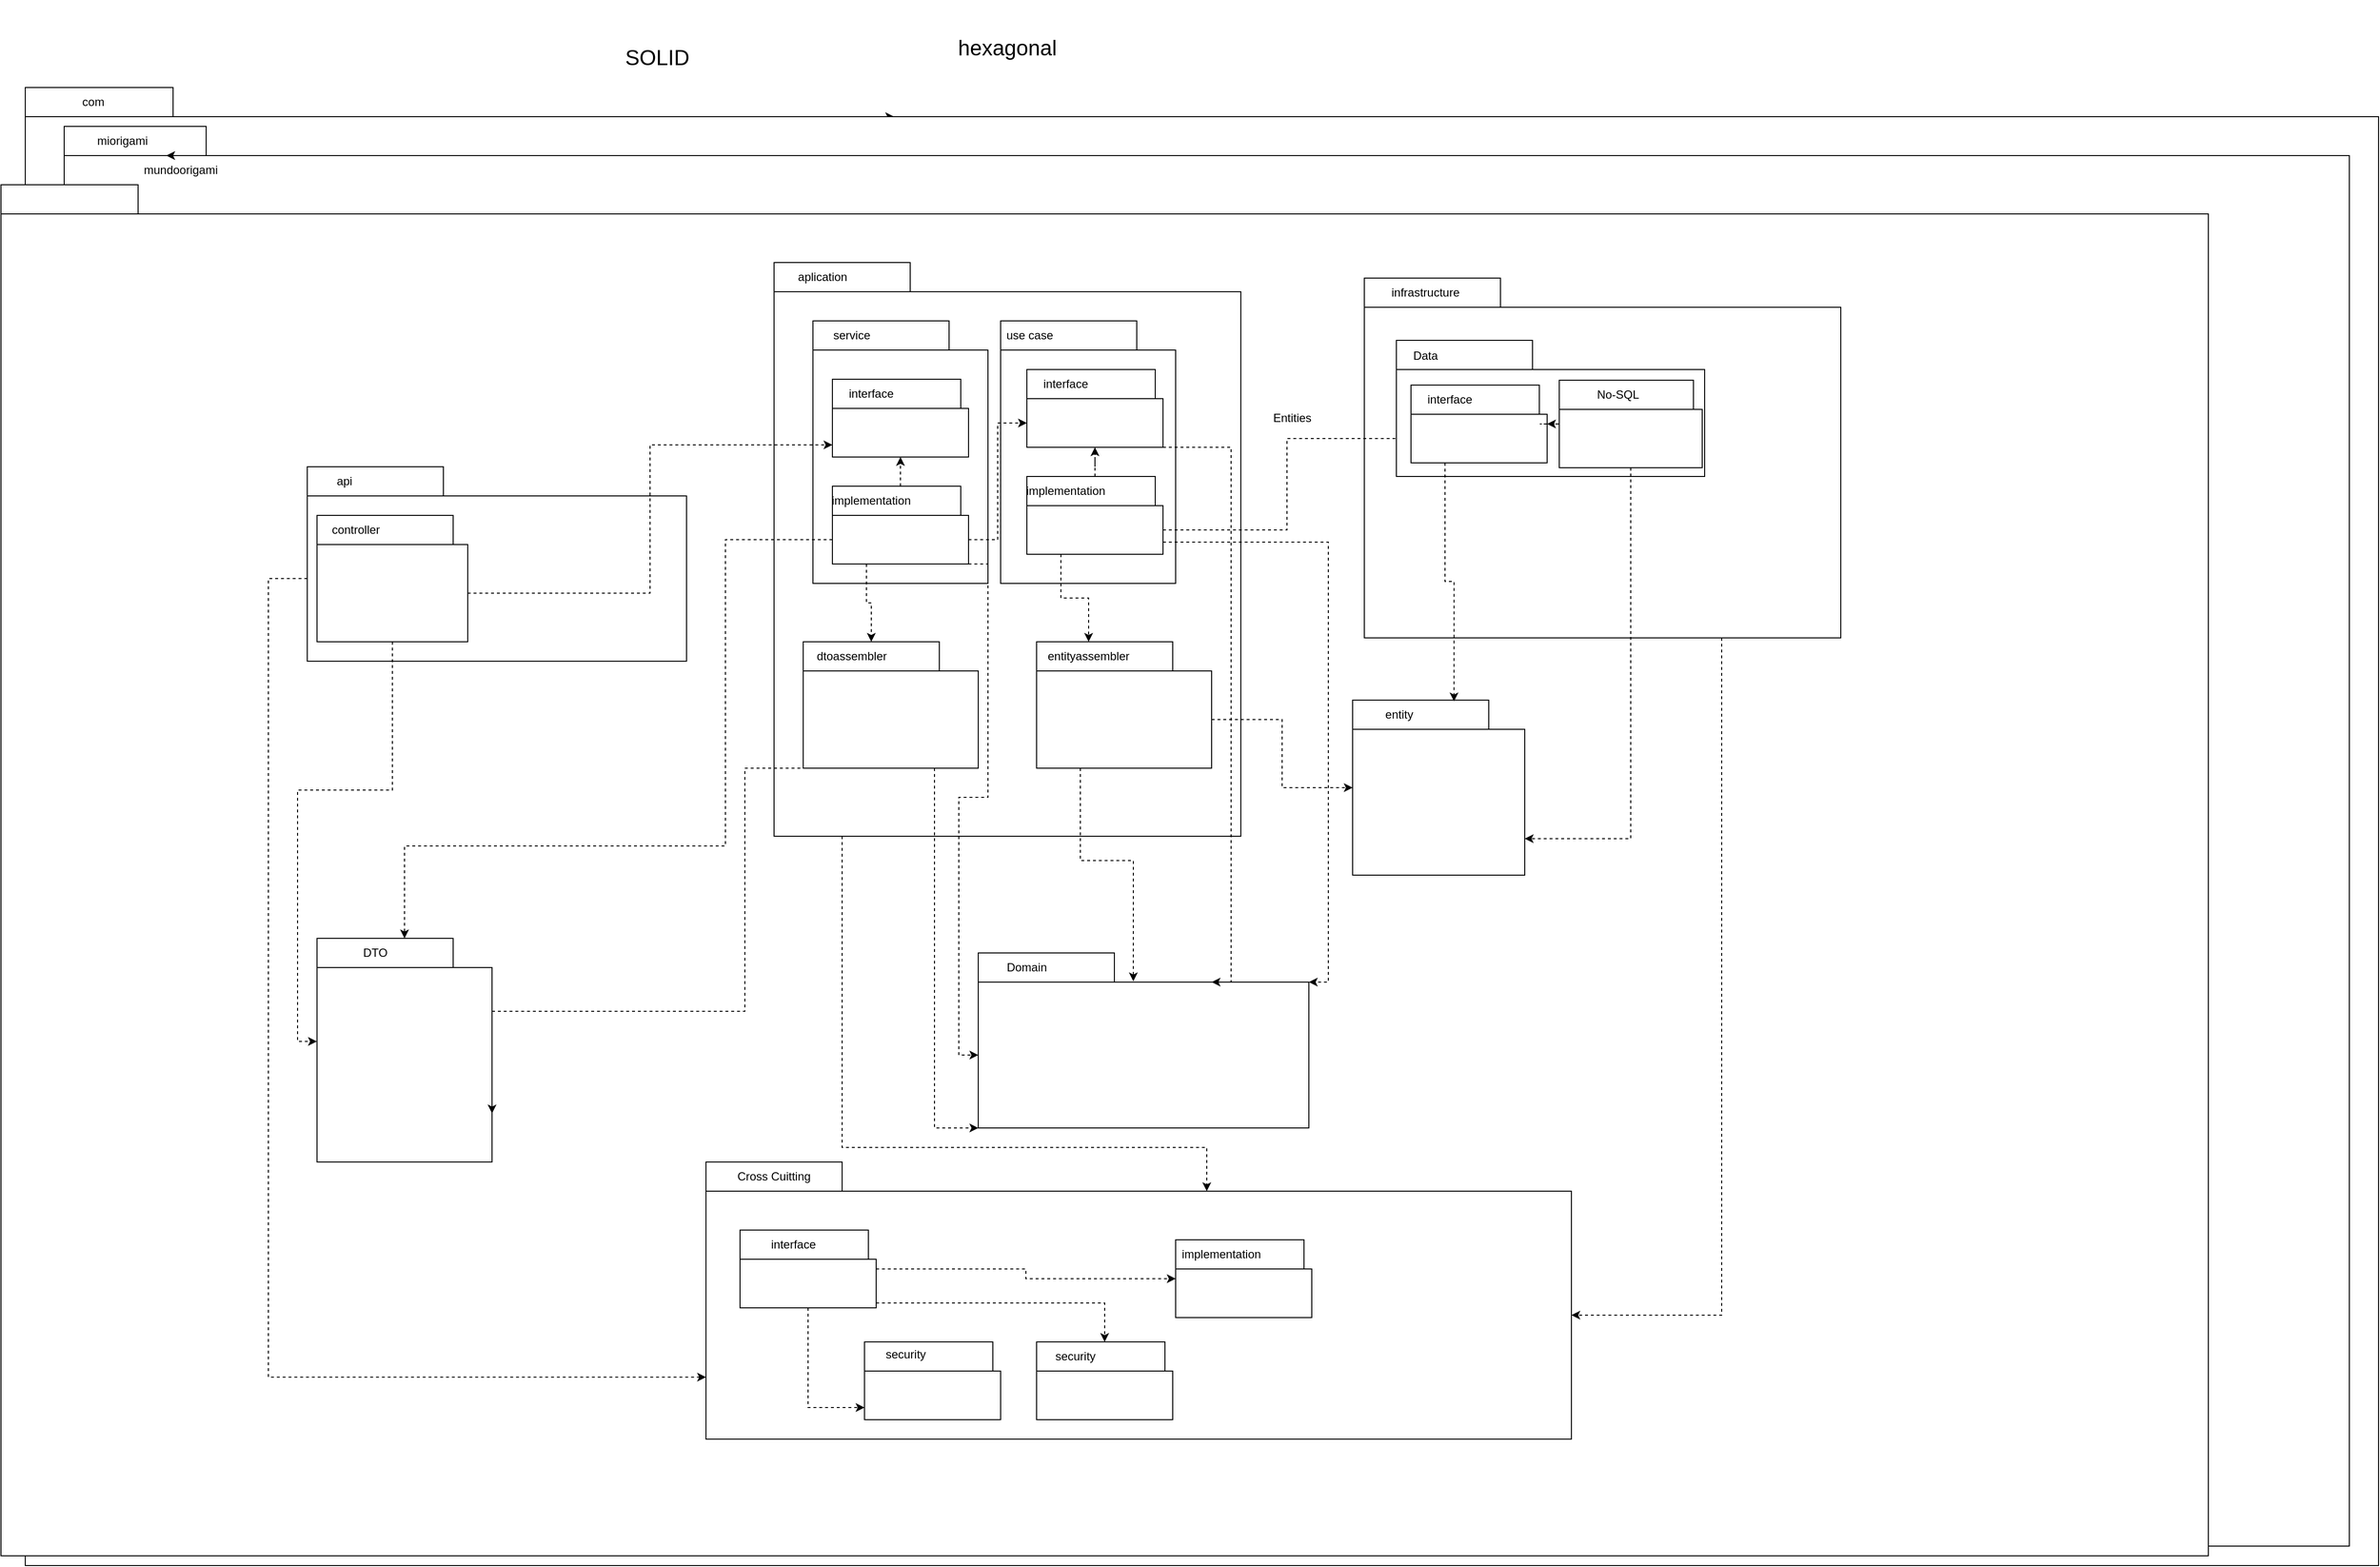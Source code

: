 <mxfile version="20.4.1" type="github" pages="2">
  <diagram id="njSuFOlGxyn5PJmG5m-q" name="diagrama de paquetes Back end">
    <mxGraphModel dx="2747" dy="2445" grid="1" gridSize="10" guides="1" tooltips="1" connect="1" arrows="1" fold="1" page="1" pageScale="1" pageWidth="827" pageHeight="1169" math="0" shadow="0">
      <root>
        <mxCell id="0" />
        <mxCell id="1" parent="0" />
        <mxCell id="4pJF7ue7lpUlPbhgmUZr-3" style="edgeStyle=orthogonalEdgeStyle;rounded=0;orthogonalLoop=1;jettySize=auto;html=1;dashed=1;" parent="1" edge="1">
          <mxGeometry relative="1" as="geometry">
            <mxPoint x="-226.5" y="-290" as="sourcePoint" />
            <mxPoint x="-146.5" y="-290" as="targetPoint" />
          </mxGeometry>
        </mxCell>
        <mxCell id="4pJF7ue7lpUlPbhgmUZr-6" value="Text" style="text;html=1;strokeColor=none;fillColor=none;align=center;verticalAlign=middle;whiteSpace=wrap;rounded=0;" parent="1" vertex="1">
          <mxGeometry x="160" y="120" width="60" height="30" as="geometry" />
        </mxCell>
        <mxCell id="4pJF7ue7lpUlPbhgmUZr-11" value="Mundo Origami" style="text;html=1;strokeColor=none;fillColor=none;align=center;verticalAlign=middle;whiteSpace=wrap;rounded=0;" parent="1" vertex="1">
          <mxGeometry x="-430" y="10" width="60" height="30" as="geometry" />
        </mxCell>
        <mxCell id="4pJF7ue7lpUlPbhgmUZr-12" style="edgeStyle=orthogonalEdgeStyle;rounded=0;orthogonalLoop=1;jettySize=auto;html=1;dashed=1;exitX=0;exitY=0;exitDx=390;exitDy=115;exitPerimeter=0;entryX=0;entryY=0;entryDx=0;entryDy=115;entryPerimeter=0;" parent="1" edge="1">
          <mxGeometry relative="1" as="geometry">
            <mxPoint x="243.5" y="-275" as="sourcePoint" />
            <mxPoint x="303.5" y="-275" as="targetPoint" />
          </mxGeometry>
        </mxCell>
        <mxCell id="FZhuZUUJ5nNlcM6EinAX-2" value="" style="shape=folder;fontStyle=1;spacingTop=10;tabWidth=130;tabHeight=30;tabPosition=left;html=1;" parent="1" vertex="1">
          <mxGeometry x="-1040" y="-320" width="2420" height="1520" as="geometry" />
        </mxCell>
        <mxCell id="FZhuZUUJ5nNlcM6EinAX-3" value="" style="shape=folder;fontStyle=1;spacingTop=10;tabWidth=130;tabHeight=30;tabPosition=left;html=1;" parent="1" vertex="1">
          <mxGeometry x="-1000" y="-280" width="2350" height="1460" as="geometry" />
        </mxCell>
        <mxCell id="FZhuZUUJ5nNlcM6EinAX-20" value="" style="shape=folder;fontStyle=1;spacingTop=10;tabWidth=130;tabHeight=30;tabPosition=left;html=1;" parent="1" vertex="1">
          <mxGeometry x="-1065" y="-220" width="2270" height="1410" as="geometry" />
        </mxCell>
        <mxCell id="FZhuZUUJ5nNlcM6EinAX-21" value="com" style="text;html=1;strokeColor=none;fillColor=none;align=center;verticalAlign=middle;whiteSpace=wrap;rounded=0;" parent="1" vertex="1">
          <mxGeometry x="-1000" y="-320" width="60" height="30" as="geometry" />
        </mxCell>
        <mxCell id="FZhuZUUJ5nNlcM6EinAX-22" value="miorigami" style="text;html=1;strokeColor=none;fillColor=none;align=center;verticalAlign=middle;whiteSpace=wrap;rounded=0;" parent="1" vertex="1">
          <mxGeometry x="-970" y="-280" width="60" height="30" as="geometry" />
        </mxCell>
        <mxCell id="FZhuZUUJ5nNlcM6EinAX-23" value="mundoorigami" style="text;html=1;strokeColor=none;fillColor=none;align=center;verticalAlign=middle;whiteSpace=wrap;rounded=0;" parent="1" vertex="1">
          <mxGeometry x="-910" y="-250" width="60" height="30" as="geometry" />
        </mxCell>
        <mxCell id="z9Zerx-GnGTbIm3gAlhE-6" style="edgeStyle=orthogonalEdgeStyle;rounded=0;orthogonalLoop=1;jettySize=auto;html=1;exitX=0;exitY=0;exitDx=0;exitDy=115;exitPerimeter=0;entryX=0;entryY=0;entryDx=0;entryDy=221.25;entryPerimeter=0;dashed=1;" parent="1" source="FZhuZUUJ5nNlcM6EinAX-28" target="B2iAS1njUcuaEuBR_V0X-24" edge="1">
          <mxGeometry relative="1" as="geometry">
            <Array as="points">
              <mxPoint x="-790" y="185" />
              <mxPoint x="-790" y="1006" />
            </Array>
          </mxGeometry>
        </mxCell>
        <mxCell id="FZhuZUUJ5nNlcM6EinAX-28" value="" style="shape=folder;fontStyle=1;spacingTop=10;tabWidth=140;tabHeight=30;tabPosition=left;html=1;" parent="1" vertex="1">
          <mxGeometry x="-750" y="70" width="390" height="200" as="geometry" />
        </mxCell>
        <mxCell id="FZhuZUUJ5nNlcM6EinAX-29" value="api&amp;nbsp;" style="text;html=1;strokeColor=none;fillColor=none;align=center;verticalAlign=middle;whiteSpace=wrap;rounded=0;" parent="1" vertex="1">
          <mxGeometry x="-740" y="70" width="60" height="30" as="geometry" />
        </mxCell>
        <mxCell id="FZhuZUUJ5nNlcM6EinAX-30" value="" style="shape=folder;fontStyle=1;spacingTop=10;tabWidth=140;tabHeight=30;tabPosition=left;html=1;" parent="1" vertex="1">
          <mxGeometry x="-270" y="-140" width="480" height="590" as="geometry" />
        </mxCell>
        <mxCell id="z9Zerx-GnGTbIm3gAlhE-9" style="edgeStyle=orthogonalEdgeStyle;rounded=0;orthogonalLoop=1;jettySize=auto;html=1;exitX=0.75;exitY=1;exitDx=0;exitDy=0;exitPerimeter=0;entryX=0;entryY=0;entryDx=890;entryDy=157.5;entryPerimeter=0;dashed=1;" parent="1" source="FZhuZUUJ5nNlcM6EinAX-31" target="B2iAS1njUcuaEuBR_V0X-24" edge="1">
          <mxGeometry relative="1" as="geometry" />
        </mxCell>
        <mxCell id="FZhuZUUJ5nNlcM6EinAX-31" value="" style="shape=folder;fontStyle=1;spacingTop=10;tabWidth=140;tabHeight=30;tabPosition=left;html=1;" parent="1" vertex="1">
          <mxGeometry x="337" y="-124" width="490" height="370" as="geometry" />
        </mxCell>
        <mxCell id="FZhuZUUJ5nNlcM6EinAX-33" value="aplication" style="text;html=1;strokeColor=none;fillColor=none;align=center;verticalAlign=middle;whiteSpace=wrap;rounded=0;" parent="1" vertex="1">
          <mxGeometry x="-250" y="-140" width="60" height="30" as="geometry" />
        </mxCell>
        <mxCell id="Q-lflpS56EtilcvzjH1G-3" style="edgeStyle=orthogonalEdgeStyle;rounded=0;orthogonalLoop=1;jettySize=auto;html=1;exitX=0.5;exitY=1;exitDx=0;exitDy=0;exitPerimeter=0;entryX=-0.001;entryY=0.461;entryDx=0;entryDy=0;entryPerimeter=0;dashed=1;" parent="1" source="B2iAS1njUcuaEuBR_V0X-3" target="B2iAS1njUcuaEuBR_V0X-8" edge="1">
          <mxGeometry relative="1" as="geometry" />
        </mxCell>
        <mxCell id="B2iAS1njUcuaEuBR_V0X-3" value="" style="shape=folder;fontStyle=1;spacingTop=10;tabWidth=140;tabHeight=30;tabPosition=left;html=1;" parent="1" vertex="1">
          <mxGeometry x="-740" y="120" width="155" height="130" as="geometry" />
        </mxCell>
        <mxCell id="B2iAS1njUcuaEuBR_V0X-8" value="" style="shape=folder;fontStyle=1;spacingTop=10;tabWidth=140;tabHeight=30;tabPosition=left;html=1;" parent="1" vertex="1">
          <mxGeometry x="-740" y="555" width="180" height="230" as="geometry" />
        </mxCell>
        <mxCell id="B2iAS1njUcuaEuBR_V0X-9" value="DTO" style="text;html=1;strokeColor=none;fillColor=none;align=center;verticalAlign=middle;whiteSpace=wrap;rounded=0;" parent="1" vertex="1">
          <mxGeometry x="-710" y="555" width="60" height="30" as="geometry" />
        </mxCell>
        <mxCell id="B2iAS1njUcuaEuBR_V0X-10" value="" style="shape=folder;fontStyle=1;spacingTop=10;tabWidth=140;tabHeight=30;tabPosition=left;html=1;" parent="1" vertex="1">
          <mxGeometry x="-60" y="570" width="340" height="180" as="geometry" />
        </mxCell>
        <mxCell id="B2iAS1njUcuaEuBR_V0X-11" value="Domain" style="text;html=1;strokeColor=none;fillColor=none;align=center;verticalAlign=middle;whiteSpace=wrap;rounded=0;" parent="1" vertex="1">
          <mxGeometry x="-40" y="570" width="60" height="30" as="geometry" />
        </mxCell>
        <mxCell id="B2iAS1njUcuaEuBR_V0X-14" value="infrastructure" style="text;html=1;strokeColor=none;fillColor=none;align=center;verticalAlign=middle;whiteSpace=wrap;rounded=0;" parent="1" vertex="1">
          <mxGeometry x="370" y="-124" width="60" height="30" as="geometry" />
        </mxCell>
        <mxCell id="B2iAS1njUcuaEuBR_V0X-17" value="" style="shape=folder;fontStyle=1;spacingTop=10;tabWidth=140;tabHeight=30;tabPosition=left;html=1;" parent="1" vertex="1">
          <mxGeometry x="-230" y="-80" width="180" height="270" as="geometry" />
        </mxCell>
        <mxCell id="B2iAS1njUcuaEuBR_V0X-18" value="" style="shape=folder;fontStyle=1;spacingTop=10;tabWidth=140;tabHeight=30;tabPosition=left;html=1;" parent="1" vertex="1">
          <mxGeometry x="-210" y="-20" width="140" height="80" as="geometry" />
        </mxCell>
        <mxCell id="Q-lflpS56EtilcvzjH1G-7" style="edgeStyle=orthogonalEdgeStyle;rounded=0;orthogonalLoop=1;jettySize=auto;html=1;exitX=0;exitY=0;exitDx=0;exitDy=55;exitPerimeter=0;dashed=1;" parent="1" source="B2iAS1njUcuaEuBR_V0X-19" target="B2iAS1njUcuaEuBR_V0X-8" edge="1">
          <mxGeometry relative="1" as="geometry">
            <Array as="points">
              <mxPoint x="-320" y="145" />
              <mxPoint x="-320" y="460" />
              <mxPoint x="-650" y="460" />
            </Array>
          </mxGeometry>
        </mxCell>
        <mxCell id="Q-lflpS56EtilcvzjH1G-11" style="edgeStyle=orthogonalEdgeStyle;rounded=0;orthogonalLoop=1;jettySize=auto;html=1;exitX=0.25;exitY=1;exitDx=0;exitDy=0;exitPerimeter=0;entryX=0.75;entryY=0;entryDx=0;entryDy=0;dashed=1;" parent="1" source="B2iAS1njUcuaEuBR_V0X-19" target="B2iAS1njUcuaEuBR_V0X-58" edge="1">
          <mxGeometry relative="1" as="geometry" />
        </mxCell>
        <mxCell id="Q-lflpS56EtilcvzjH1G-21" style="edgeStyle=orthogonalEdgeStyle;rounded=0;orthogonalLoop=1;jettySize=auto;html=1;exitX=0;exitY=0;exitDx=140;exitDy=80;exitPerimeter=0;entryX=0;entryY=0;entryDx=0;entryDy=105;entryPerimeter=0;dashed=1;" parent="1" source="B2iAS1njUcuaEuBR_V0X-19" target="B2iAS1njUcuaEuBR_V0X-10" edge="1">
          <mxGeometry relative="1" as="geometry">
            <Array as="points">
              <mxPoint x="-50" y="170" />
              <mxPoint x="-50" y="410" />
              <mxPoint x="-80" y="410" />
              <mxPoint x="-80" y="675" />
            </Array>
          </mxGeometry>
        </mxCell>
        <mxCell id="B2iAS1njUcuaEuBR_V0X-19" value="" style="shape=folder;fontStyle=1;spacingTop=10;tabWidth=140;tabHeight=30;tabPosition=left;html=1;" parent="1" vertex="1">
          <mxGeometry x="-210" y="90" width="140" height="80" as="geometry" />
        </mxCell>
        <mxCell id="B2iAS1njUcuaEuBR_V0X-20" value="interface" style="text;html=1;strokeColor=none;fillColor=none;align=center;verticalAlign=middle;whiteSpace=wrap;rounded=0;" parent="1" vertex="1">
          <mxGeometry x="-200" y="-20" width="60" height="30" as="geometry" />
        </mxCell>
        <mxCell id="B2iAS1njUcuaEuBR_V0X-21" value="service" style="text;html=1;strokeColor=none;fillColor=none;align=center;verticalAlign=middle;whiteSpace=wrap;rounded=0;" parent="1" vertex="1">
          <mxGeometry x="-220" y="-80" width="60" height="30" as="geometry" />
        </mxCell>
        <mxCell id="Q-lflpS56EtilcvzjH1G-18" style="edgeStyle=orthogonalEdgeStyle;rounded=0;orthogonalLoop=1;jettySize=auto;html=1;exitX=1;exitY=0;exitDx=0;exitDy=0;entryX=0.5;entryY=1;entryDx=0;entryDy=0;entryPerimeter=0;dashed=1;" parent="1" source="B2iAS1njUcuaEuBR_V0X-22" target="B2iAS1njUcuaEuBR_V0X-18" edge="1">
          <mxGeometry relative="1" as="geometry" />
        </mxCell>
        <mxCell id="B2iAS1njUcuaEuBR_V0X-22" value="implementation" style="text;html=1;strokeColor=none;fillColor=none;align=center;verticalAlign=middle;whiteSpace=wrap;rounded=0;" parent="1" vertex="1">
          <mxGeometry x="-200" y="90" width="60" height="30" as="geometry" />
        </mxCell>
        <mxCell id="B2iAS1njUcuaEuBR_V0X-23" value="controller&lt;span style=&quot;color: rgba(0, 0, 0, 0); font-family: monospace; font-size: 0px; text-align: start;&quot;&gt;%3CmxGraphModel%3E%3Croot%3E%3CmxCell%20id%3D%220%22%2F%3E%3CmxCell%20id%3D%221%22%20parent%3D%220%22%2F%3E%3CmxCell%20id%3D%222%22%20value%3D%22interface%22%20style%3D%22text%3Bhtml%3D1%3BstrokeColor%3Dnone%3BfillColor%3Dnone%3Balign%3Dcenter%3BverticalAlign%3Dmiddle%3BwhiteSpace%3Dwrap%3Brounded%3D0%3B%22%20vertex%3D%221%22%20parent%3D%221%22%3E%3CmxGeometry%20x%3D%22-190%22%20y%3D%22-20%22%20width%3D%2260%22%20height%3D%2230%22%20as%3D%22geometry%22%2F%3E%3C%2FmxCell%3E%3C%2Froot%3E%3C%2FmxGraphModel%3E&lt;/span&gt;" style="text;html=1;strokeColor=none;fillColor=none;align=center;verticalAlign=middle;whiteSpace=wrap;rounded=0;" parent="1" vertex="1">
          <mxGeometry x="-730" y="120" width="60" height="30" as="geometry" />
        </mxCell>
        <mxCell id="B2iAS1njUcuaEuBR_V0X-24" value="" style="shape=folder;fontStyle=1;spacingTop=10;tabWidth=140;tabHeight=30;tabPosition=left;html=1;" parent="1" vertex="1">
          <mxGeometry x="-340" y="785" width="890" height="285" as="geometry" />
        </mxCell>
        <mxCell id="B2iAS1njUcuaEuBR_V0X-25" value="Cross Cuitting" style="text;html=1;strokeColor=none;fillColor=none;align=center;verticalAlign=middle;whiteSpace=wrap;rounded=0;" parent="1" vertex="1">
          <mxGeometry x="-310" y="785" width="80" height="30" as="geometry" />
        </mxCell>
        <mxCell id="B2iAS1njUcuaEuBR_V0X-26" style="edgeStyle=orthogonalEdgeStyle;rounded=0;orthogonalLoop=1;jettySize=auto;html=1;exitX=0.5;exitY=0;exitDx=0;exitDy=0;entryX=0.25;entryY=0;entryDx=0;entryDy=0;" parent="1" source="FZhuZUUJ5nNlcM6EinAX-23" target="FZhuZUUJ5nNlcM6EinAX-23" edge="1">
          <mxGeometry relative="1" as="geometry" />
        </mxCell>
        <mxCell id="B2iAS1njUcuaEuBR_V0X-27" value="" style="shape=folder;fontStyle=1;spacingTop=10;tabWidth=140;tabHeight=30;tabPosition=left;html=1;" parent="1" vertex="1">
          <mxGeometry x="325" y="310" width="177" height="180" as="geometry" />
        </mxCell>
        <mxCell id="B2iAS1njUcuaEuBR_V0X-28" value="entity" style="text;html=1;strokeColor=none;fillColor=none;align=center;verticalAlign=middle;whiteSpace=wrap;rounded=0;" parent="1" vertex="1">
          <mxGeometry x="343" y="310" width="60" height="30" as="geometry" />
        </mxCell>
        <mxCell id="B2iAS1njUcuaEuBR_V0X-34" value="" style="shape=folder;fontStyle=1;spacingTop=10;tabWidth=140;tabHeight=30;tabPosition=left;html=1;" parent="1" vertex="1">
          <mxGeometry x="-37" y="-80" width="180" height="270" as="geometry" />
        </mxCell>
        <mxCell id="B2iAS1njUcuaEuBR_V0X-35" value="use case" style="text;html=1;strokeColor=none;fillColor=none;align=center;verticalAlign=middle;whiteSpace=wrap;rounded=0;" parent="1" vertex="1">
          <mxGeometry x="-37" y="-80" width="60" height="30" as="geometry" />
        </mxCell>
        <mxCell id="Q-lflpS56EtilcvzjH1G-20" style="edgeStyle=orthogonalEdgeStyle;rounded=0;orthogonalLoop=1;jettySize=auto;html=1;exitX=0;exitY=0;exitDx=140;exitDy=80;exitPerimeter=0;entryX=0;entryY=0;entryDx=240;entryDy=30;entryPerimeter=0;dashed=1;" parent="1" source="B2iAS1njUcuaEuBR_V0X-36" target="B2iAS1njUcuaEuBR_V0X-10" edge="1">
          <mxGeometry relative="1" as="geometry">
            <Array as="points">
              <mxPoint x="200" y="50" />
              <mxPoint x="200" y="600" />
            </Array>
          </mxGeometry>
        </mxCell>
        <mxCell id="B2iAS1njUcuaEuBR_V0X-36" value="" style="shape=folder;fontStyle=1;spacingTop=10;tabWidth=140;tabHeight=30;tabPosition=left;html=1;" parent="1" vertex="1">
          <mxGeometry x="-10" y="-30" width="140" height="80" as="geometry" />
        </mxCell>
        <mxCell id="Q-lflpS56EtilcvzjH1G-12" style="edgeStyle=orthogonalEdgeStyle;rounded=0;orthogonalLoop=1;jettySize=auto;html=1;exitX=0;exitY=0;exitDx=140;exitDy=55;exitPerimeter=0;entryX=0;entryY=0;entryDx=0;entryDy=55;entryPerimeter=0;dashed=1;" parent="1" source="B2iAS1njUcuaEuBR_V0X-37" target="B2iAS1njUcuaEuBR_V0X-45" edge="1">
          <mxGeometry relative="1" as="geometry" />
        </mxCell>
        <mxCell id="Q-lflpS56EtilcvzjH1G-14" style="edgeStyle=orthogonalEdgeStyle;rounded=0;orthogonalLoop=1;jettySize=auto;html=1;exitX=0.25;exitY=1;exitDx=0;exitDy=0;exitPerimeter=0;dashed=1;entryX=0.5;entryY=0;entryDx=0;entryDy=0;" parent="1" source="B2iAS1njUcuaEuBR_V0X-37" target="B2iAS1njUcuaEuBR_V0X-59" edge="1">
          <mxGeometry relative="1" as="geometry" />
        </mxCell>
        <mxCell id="Q-lflpS56EtilcvzjH1G-17" style="edgeStyle=orthogonalEdgeStyle;rounded=0;orthogonalLoop=1;jettySize=auto;html=1;exitX=0;exitY=0;exitDx=70;exitDy=0;exitPerimeter=0;dashed=1;" parent="1" source="B2iAS1njUcuaEuBR_V0X-37" target="B2iAS1njUcuaEuBR_V0X-36" edge="1">
          <mxGeometry relative="1" as="geometry" />
        </mxCell>
        <mxCell id="Q-lflpS56EtilcvzjH1G-22" style="edgeStyle=orthogonalEdgeStyle;rounded=0;orthogonalLoop=1;jettySize=auto;html=1;exitX=0;exitY=0;exitDx=140;exitDy=67.5;exitPerimeter=0;entryX=0;entryY=0;entryDx=340;entryDy=30;entryPerimeter=0;dashed=1;" parent="1" source="B2iAS1njUcuaEuBR_V0X-37" target="B2iAS1njUcuaEuBR_V0X-10" edge="1">
          <mxGeometry relative="1" as="geometry" />
        </mxCell>
        <mxCell id="B2iAS1njUcuaEuBR_V0X-37" value="" style="shape=folder;fontStyle=1;spacingTop=10;tabWidth=140;tabHeight=30;tabPosition=left;html=1;" parent="1" vertex="1">
          <mxGeometry x="-10" y="80" width="140" height="80" as="geometry" />
        </mxCell>
        <mxCell id="B2iAS1njUcuaEuBR_V0X-38" value="interface" style="text;html=1;strokeColor=none;fillColor=none;align=center;verticalAlign=middle;whiteSpace=wrap;rounded=0;" parent="1" vertex="1">
          <mxGeometry y="-30" width="60" height="30" as="geometry" />
        </mxCell>
        <mxCell id="B2iAS1njUcuaEuBR_V0X-39" value="implementation" style="text;html=1;strokeColor=none;fillColor=none;align=center;verticalAlign=middle;whiteSpace=wrap;rounded=0;" parent="1" vertex="1">
          <mxGeometry y="80" width="60" height="30" as="geometry" />
        </mxCell>
        <mxCell id="B2iAS1njUcuaEuBR_V0X-44" value="" style="shape=folder;fontStyle=1;spacingTop=10;tabWidth=140;tabHeight=30;tabPosition=left;html=1;" parent="1" vertex="1">
          <mxGeometry x="370" y="-60" width="317" height="140" as="geometry" />
        </mxCell>
        <mxCell id="Q-lflpS56EtilcvzjH1G-24" style="edgeStyle=orthogonalEdgeStyle;rounded=0;orthogonalLoop=1;jettySize=auto;html=1;exitX=0.25;exitY=1;exitDx=0;exitDy=0;exitPerimeter=0;entryX=0.589;entryY=0.007;entryDx=0;entryDy=0;entryPerimeter=0;dashed=1;" parent="1" source="B2iAS1njUcuaEuBR_V0X-45" target="B2iAS1njUcuaEuBR_V0X-27" edge="1">
          <mxGeometry relative="1" as="geometry" />
        </mxCell>
        <mxCell id="B2iAS1njUcuaEuBR_V0X-45" value="" style="shape=folder;fontStyle=1;spacingTop=10;tabWidth=140;tabHeight=30;tabPosition=left;html=1;" parent="1" vertex="1">
          <mxGeometry x="385" y="-14" width="140" height="80" as="geometry" />
        </mxCell>
        <mxCell id="B2iAS1njUcuaEuBR_V0X-46" value="interface" style="text;html=1;strokeColor=none;fillColor=none;align=center;verticalAlign=middle;whiteSpace=wrap;rounded=0;" parent="1" vertex="1">
          <mxGeometry x="395" y="-14" width="60" height="30" as="geometry" />
        </mxCell>
        <mxCell id="Q-lflpS56EtilcvzjH1G-16" style="edgeStyle=orthogonalEdgeStyle;rounded=0;orthogonalLoop=1;jettySize=auto;html=1;exitX=0;exitY=0;exitDx=0;exitDy=45;exitPerimeter=0;dashed=1;" parent="1" source="B2iAS1njUcuaEuBR_V0X-47" target="B2iAS1njUcuaEuBR_V0X-45" edge="1">
          <mxGeometry relative="1" as="geometry" />
        </mxCell>
        <mxCell id="Q-lflpS56EtilcvzjH1G-27" style="edgeStyle=orthogonalEdgeStyle;rounded=0;orthogonalLoop=1;jettySize=auto;html=1;exitX=0.5;exitY=1;exitDx=0;exitDy=0;exitPerimeter=0;entryX=0;entryY=0;entryDx=177;entryDy=142.5;entryPerimeter=0;dashed=1;" parent="1" source="B2iAS1njUcuaEuBR_V0X-47" target="B2iAS1njUcuaEuBR_V0X-27" edge="1">
          <mxGeometry relative="1" as="geometry" />
        </mxCell>
        <mxCell id="B2iAS1njUcuaEuBR_V0X-47" value="" style="shape=folder;fontStyle=1;spacingTop=10;tabWidth=140;tabHeight=30;tabPosition=left;html=1;" parent="1" vertex="1">
          <mxGeometry x="537.5" y="-19" width="147" height="90" as="geometry" />
        </mxCell>
        <mxCell id="B2iAS1njUcuaEuBR_V0X-48" value="No-SQL" style="text;html=1;strokeColor=none;fillColor=none;align=center;verticalAlign=middle;whiteSpace=wrap;rounded=0;" parent="1" vertex="1">
          <mxGeometry x="567.5" y="-19" width="60" height="30" as="geometry" />
        </mxCell>
        <mxCell id="B2iAS1njUcuaEuBR_V0X-49" value="Data" style="text;html=1;strokeColor=none;fillColor=none;align=center;verticalAlign=middle;whiteSpace=wrap;rounded=0;" parent="1" vertex="1">
          <mxGeometry x="370" y="-59" width="60" height="30" as="geometry" />
        </mxCell>
        <mxCell id="B2iAS1njUcuaEuBR_V0X-50" value="" style="shape=folder;fontStyle=1;spacingTop=10;tabWidth=140;tabHeight=30;tabPosition=left;html=1;" parent="1" vertex="1">
          <mxGeometry x="-177" y="970" width="140" height="80" as="geometry" />
        </mxCell>
        <mxCell id="B2iAS1njUcuaEuBR_V0X-51" value="security" style="text;html=1;strokeColor=none;fillColor=none;align=center;verticalAlign=middle;whiteSpace=wrap;rounded=0;" parent="1" vertex="1">
          <mxGeometry x="-167" y="970" width="65" height="25" as="geometry" />
        </mxCell>
        <mxCell id="B2iAS1njUcuaEuBR_V0X-52" value="" style="shape=folder;fontStyle=1;spacingTop=10;tabWidth=140;tabHeight=30;tabPosition=left;html=1;" parent="1" vertex="1">
          <mxGeometry x="143" y="865" width="140" height="80" as="geometry" />
        </mxCell>
        <mxCell id="B2iAS1njUcuaEuBR_V0X-53" value="implementation" style="text;html=1;strokeColor=none;fillColor=none;align=center;verticalAlign=middle;whiteSpace=wrap;rounded=0;" parent="1" vertex="1">
          <mxGeometry x="160" y="865" width="60" height="30" as="geometry" />
        </mxCell>
        <mxCell id="z9Zerx-GnGTbIm3gAlhE-3" style="edgeStyle=orthogonalEdgeStyle;rounded=0;orthogonalLoop=1;jettySize=auto;html=1;dashed=1;" parent="1" source="B2iAS1njUcuaEuBR_V0X-54" target="B2iAS1njUcuaEuBR_V0X-52" edge="1">
          <mxGeometry relative="1" as="geometry" />
        </mxCell>
        <mxCell id="z9Zerx-GnGTbIm3gAlhE-4" style="edgeStyle=orthogonalEdgeStyle;rounded=0;orthogonalLoop=1;jettySize=auto;html=1;entryX=0;entryY=0;entryDx=0;entryDy=67.5;entryPerimeter=0;dashed=1;" parent="1" source="B2iAS1njUcuaEuBR_V0X-54" target="B2iAS1njUcuaEuBR_V0X-50" edge="1">
          <mxGeometry relative="1" as="geometry" />
        </mxCell>
        <mxCell id="z9Zerx-GnGTbIm3gAlhE-5" style="edgeStyle=orthogonalEdgeStyle;rounded=0;orthogonalLoop=1;jettySize=auto;html=1;dashed=1;" parent="1" source="B2iAS1njUcuaEuBR_V0X-54" target="z9Zerx-GnGTbIm3gAlhE-1" edge="1">
          <mxGeometry relative="1" as="geometry">
            <Array as="points">
              <mxPoint x="70" y="930" />
            </Array>
          </mxGeometry>
        </mxCell>
        <mxCell id="B2iAS1njUcuaEuBR_V0X-54" value="" style="shape=folder;fontStyle=1;spacingTop=10;tabWidth=140;tabHeight=30;tabPosition=left;html=1;" parent="1" vertex="1">
          <mxGeometry x="-305" y="855" width="140" height="80" as="geometry" />
        </mxCell>
        <mxCell id="B2iAS1njUcuaEuBR_V0X-55" value="interface" style="text;html=1;strokeColor=none;fillColor=none;align=center;verticalAlign=middle;whiteSpace=wrap;rounded=0;" parent="1" vertex="1">
          <mxGeometry x="-280" y="855" width="60" height="30" as="geometry" />
        </mxCell>
        <mxCell id="Q-lflpS56EtilcvzjH1G-8" style="edgeStyle=orthogonalEdgeStyle;rounded=0;orthogonalLoop=1;jettySize=auto;html=1;exitX=0.25;exitY=1;exitDx=0;exitDy=0;exitPerimeter=0;entryX=0;entryY=0;entryDx=180;entryDy=180;entryPerimeter=0;dashed=1;" parent="1" source="B2iAS1njUcuaEuBR_V0X-56" target="B2iAS1njUcuaEuBR_V0X-8" edge="1">
          <mxGeometry relative="1" as="geometry">
            <Array as="points">
              <mxPoint x="-300" y="380" />
              <mxPoint x="-300" y="630" />
              <mxPoint x="-560" y="630" />
            </Array>
          </mxGeometry>
        </mxCell>
        <mxCell id="Q-lflpS56EtilcvzjH1G-9" style="edgeStyle=orthogonalEdgeStyle;rounded=0;orthogonalLoop=1;jettySize=auto;html=1;entryX=0;entryY=0;entryDx=515;entryDy=30;entryPerimeter=0;dashed=1;" parent="1" source="FZhuZUUJ5nNlcM6EinAX-30" target="B2iAS1njUcuaEuBR_V0X-24" edge="1">
          <mxGeometry relative="1" as="geometry">
            <Array as="points">
              <mxPoint x="-200" y="770" />
              <mxPoint x="175" y="770" />
            </Array>
          </mxGeometry>
        </mxCell>
        <mxCell id="Q-lflpS56EtilcvzjH1G-10" style="edgeStyle=orthogonalEdgeStyle;rounded=0;orthogonalLoop=1;jettySize=auto;html=1;exitX=0.75;exitY=1;exitDx=0;exitDy=0;exitPerimeter=0;entryX=0;entryY=0;entryDx=0;entryDy=180;dashed=1;entryPerimeter=0;" parent="1" source="B2iAS1njUcuaEuBR_V0X-56" target="B2iAS1njUcuaEuBR_V0X-10" edge="1">
          <mxGeometry relative="1" as="geometry">
            <Array as="points">
              <mxPoint x="-105" y="750" />
            </Array>
          </mxGeometry>
        </mxCell>
        <mxCell id="B2iAS1njUcuaEuBR_V0X-56" value="" style="shape=folder;fontStyle=1;spacingTop=10;tabWidth=140;tabHeight=30;tabPosition=left;html=1;" parent="1" vertex="1">
          <mxGeometry x="-240" y="250" width="180" height="130" as="geometry" />
        </mxCell>
        <mxCell id="Q-lflpS56EtilcvzjH1G-15" style="edgeStyle=orthogonalEdgeStyle;rounded=0;orthogonalLoop=1;jettySize=auto;html=1;exitX=0;exitY=0;exitDx=180;exitDy=80;exitPerimeter=0;dashed=1;" parent="1" source="B2iAS1njUcuaEuBR_V0X-57" target="B2iAS1njUcuaEuBR_V0X-27" edge="1">
          <mxGeometry relative="1" as="geometry" />
        </mxCell>
        <mxCell id="Q-lflpS56EtilcvzjH1G-23" style="edgeStyle=orthogonalEdgeStyle;rounded=0;orthogonalLoop=1;jettySize=auto;html=1;exitX=0.25;exitY=1;exitDx=0;exitDy=0;exitPerimeter=0;entryX=0.469;entryY=0.162;entryDx=0;entryDy=0;entryPerimeter=0;dashed=1;" parent="1" source="B2iAS1njUcuaEuBR_V0X-57" target="B2iAS1njUcuaEuBR_V0X-10" edge="1">
          <mxGeometry relative="1" as="geometry" />
        </mxCell>
        <mxCell id="B2iAS1njUcuaEuBR_V0X-57" value="" style="shape=folder;fontStyle=1;spacingTop=10;tabWidth=140;tabHeight=30;tabPosition=left;html=1;" parent="1" vertex="1">
          <mxGeometry y="250" width="180" height="130" as="geometry" />
        </mxCell>
        <mxCell id="B2iAS1njUcuaEuBR_V0X-58" value="dtoassembler" style="text;html=1;strokeColor=none;fillColor=none;align=center;verticalAlign=middle;whiteSpace=wrap;rounded=0;" parent="1" vertex="1">
          <mxGeometry x="-230" y="250" width="80" height="30" as="geometry" />
        </mxCell>
        <mxCell id="B2iAS1njUcuaEuBR_V0X-59" value="entityassembler" style="text;html=1;strokeColor=none;fillColor=none;align=center;verticalAlign=middle;whiteSpace=wrap;rounded=0;" parent="1" vertex="1">
          <mxGeometry x="10" y="250" width="87" height="30" as="geometry" />
        </mxCell>
        <mxCell id="Q-lflpS56EtilcvzjH1G-2" style="edgeStyle=orthogonalEdgeStyle;rounded=0;orthogonalLoop=1;jettySize=auto;html=1;exitX=0;exitY=0;exitDx=155;exitDy=80;exitPerimeter=0;entryX=0;entryY=0;entryDx=0;entryDy=67.5;entryPerimeter=0;dashed=1;" parent="1" source="B2iAS1njUcuaEuBR_V0X-3" target="B2iAS1njUcuaEuBR_V0X-18" edge="1">
          <mxGeometry relative="1" as="geometry" />
        </mxCell>
        <mxCell id="Q-lflpS56EtilcvzjH1G-6" style="edgeStyle=orthogonalEdgeStyle;rounded=0;orthogonalLoop=1;jettySize=auto;html=1;exitX=0;exitY=0;exitDx=140;exitDy=55;exitPerimeter=0;entryX=0;entryY=0;entryDx=0;entryDy=55;entryPerimeter=0;dashed=1;" parent="1" source="B2iAS1njUcuaEuBR_V0X-19" target="B2iAS1njUcuaEuBR_V0X-36" edge="1">
          <mxGeometry relative="1" as="geometry" />
        </mxCell>
        <mxCell id="Q-lflpS56EtilcvzjH1G-13" value="Entities" style="text;html=1;strokeColor=none;fillColor=none;align=center;verticalAlign=middle;whiteSpace=wrap;rounded=0;" parent="1" vertex="1">
          <mxGeometry x="233" y="5" width="60" height="30" as="geometry" />
        </mxCell>
        <mxCell id="apABDPOrwCA1YmH_4dTa-1" value="&lt;font style=&quot;font-size: 22px;&quot;&gt;SOLID&lt;/font&gt;" style="text;html=1;strokeColor=none;fillColor=none;align=center;verticalAlign=middle;whiteSpace=wrap;rounded=0;" parent="1" vertex="1">
          <mxGeometry x="-500" y="-400" width="220" height="100" as="geometry" />
        </mxCell>
        <mxCell id="apABDPOrwCA1YmH_4dTa-2" value="&lt;font style=&quot;font-size: 22px;&quot;&gt;hexagonal&lt;/font&gt;" style="text;html=1;strokeColor=none;fillColor=none;align=center;verticalAlign=middle;whiteSpace=wrap;rounded=0;" parent="1" vertex="1">
          <mxGeometry x="-140" y="-410" width="220" height="100" as="geometry" />
        </mxCell>
        <mxCell id="z9Zerx-GnGTbIm3gAlhE-1" value="" style="shape=folder;fontStyle=1;spacingTop=10;tabWidth=140;tabHeight=30;tabPosition=left;html=1;" parent="1" vertex="1">
          <mxGeometry y="970" width="140" height="80" as="geometry" />
        </mxCell>
        <mxCell id="z9Zerx-GnGTbIm3gAlhE-2" value="security" style="text;html=1;strokeColor=none;fillColor=none;align=center;verticalAlign=middle;whiteSpace=wrap;rounded=0;" parent="1" vertex="1">
          <mxGeometry x="10" y="970" width="60" height="30" as="geometry" />
        </mxCell>
      </root>
    </mxGraphModel>
  </diagram>
  <diagram id="0iafCUrRMLdDsTdESkp2" name="Página-2">
    <mxGraphModel dx="2811" dy="1158" grid="1" gridSize="10" guides="1" tooltips="1" connect="1" arrows="1" fold="1" page="1" pageScale="1" pageWidth="827" pageHeight="1169" math="0" shadow="0">
      <root>
        <mxCell id="0" />
        <mxCell id="1" parent="0" />
        <mxCell id="dUCmMsZ1Xh3FnuEXSapk-1" value="Front-End" style="shape=module;align=left;spacingLeft=20;align=center;verticalAlign=top;jettyWidth=218;jettyHeight=48;" parent="1" vertex="1">
          <mxGeometry x="-730" y="1100" width="1513" height="400" as="geometry" />
        </mxCell>
        <mxCell id="dUCmMsZ1Xh3FnuEXSapk-2" value="Autenticación" style="shape=module;align=left;spacingLeft=20;align=center;verticalAlign=top;jettyWidth=67;jettyHeight=11;" parent="1" vertex="1">
          <mxGeometry x="-417" y="1160" width="440" height="200" as="geometry" />
        </mxCell>
        <mxCell id="dUCmMsZ1Xh3FnuEXSapk-3" style="edgeStyle=orthogonalEdgeStyle;rounded=0;orthogonalLoop=1;jettySize=auto;html=1;entryX=0.5;entryY=0;entryDx=0;entryDy=0;dashed=1;" parent="1" source="dUCmMsZ1Xh3FnuEXSapk-4" target="dUCmMsZ1Xh3FnuEXSapk-5" edge="1">
          <mxGeometry relative="1" as="geometry" />
        </mxCell>
        <mxCell id="dUCmMsZ1Xh3FnuEXSapk-4" value="Registrarse" style="shape=module;align=left;spacingLeft=20;align=center;verticalAlign=top;fillColor=#f5f5f5;strokeColor=#666666;fontColor=#333333;" parent="1" vertex="1">
          <mxGeometry x="-357" y="1235" width="100" height="50" as="geometry" />
        </mxCell>
        <mxCell id="dUCmMsZ1Xh3FnuEXSapk-5" value="Iniciar sesion" style="shape=module;align=left;spacingLeft=20;align=center;verticalAlign=top;fillColor=#f5f5f5;fontColor=#333333;strokeColor=#666666;" parent="1" vertex="1">
          <mxGeometry x="-177" y="1235" width="100" height="50" as="geometry" />
        </mxCell>
        <mxCell id="dUCmMsZ1Xh3FnuEXSapk-6" value="Autenticación" style="shape=module;align=left;spacingLeft=20;align=center;verticalAlign=top;jettyWidth=67;jettyHeight=11;" parent="1" vertex="1">
          <mxGeometry x="33" y="1155" width="440" height="200" as="geometry" />
        </mxCell>
        <mxCell id="dUCmMsZ1Xh3FnuEXSapk-7" style="edgeStyle=orthogonalEdgeStyle;rounded=0;orthogonalLoop=1;jettySize=auto;html=1;entryX=0.5;entryY=0;entryDx=0;entryDy=0;dashed=1;" parent="1" source="dUCmMsZ1Xh3FnuEXSapk-8" target="dUCmMsZ1Xh3FnuEXSapk-12" edge="1">
          <mxGeometry relative="1" as="geometry" />
        </mxCell>
        <mxCell id="dUCmMsZ1Xh3FnuEXSapk-8" value="Ver Tutorial" style="shape=module;align=left;spacingLeft=20;align=center;verticalAlign=top;fillColor=#f5f5f5;strokeColor=#666666;fontColor=#333333;" parent="1" vertex="1">
          <mxGeometry x="213" y="1235" width="100" height="50" as="geometry" />
        </mxCell>
        <mxCell id="dUCmMsZ1Xh3FnuEXSapk-9" style="edgeStyle=orthogonalEdgeStyle;rounded=0;orthogonalLoop=1;jettySize=auto;html=1;entryX=0.75;entryY=0;entryDx=0;entryDy=0;dashed=1;" parent="1" source="dUCmMsZ1Xh3FnuEXSapk-10" target="dUCmMsZ1Xh3FnuEXSapk-8" edge="1">
          <mxGeometry relative="1" as="geometry" />
        </mxCell>
        <mxCell id="dUCmMsZ1Xh3FnuEXSapk-10" value="Inicio" style="shape=module;align=left;spacingLeft=20;align=center;verticalAlign=top;fillColor=#f5f5f5;strokeColor=#666666;fontColor=#333333;" parent="1" vertex="1">
          <mxGeometry x="83" y="1235" width="100" height="50" as="geometry" />
        </mxCell>
        <mxCell id="dUCmMsZ1Xh3FnuEXSapk-11" style="edgeStyle=orthogonalEdgeStyle;rounded=0;orthogonalLoop=1;jettySize=auto;html=1;entryX=0.657;entryY=0.013;entryDx=0;entryDy=0;entryPerimeter=0;dashed=1;" parent="1" source="dUCmMsZ1Xh3FnuEXSapk-5" target="dUCmMsZ1Xh3FnuEXSapk-10" edge="1">
          <mxGeometry relative="1" as="geometry" />
        </mxCell>
        <mxCell id="dUCmMsZ1Xh3FnuEXSapk-12" value="Salir Tutorial" style="shape=module;align=left;spacingLeft=20;align=center;verticalAlign=top;fillColor=#f5f5f5;strokeColor=#666666;fontColor=#333333;" parent="1" vertex="1">
          <mxGeometry x="343" y="1230" width="100" height="50" as="geometry" />
        </mxCell>
      </root>
    </mxGraphModel>
  </diagram>
</mxfile>
